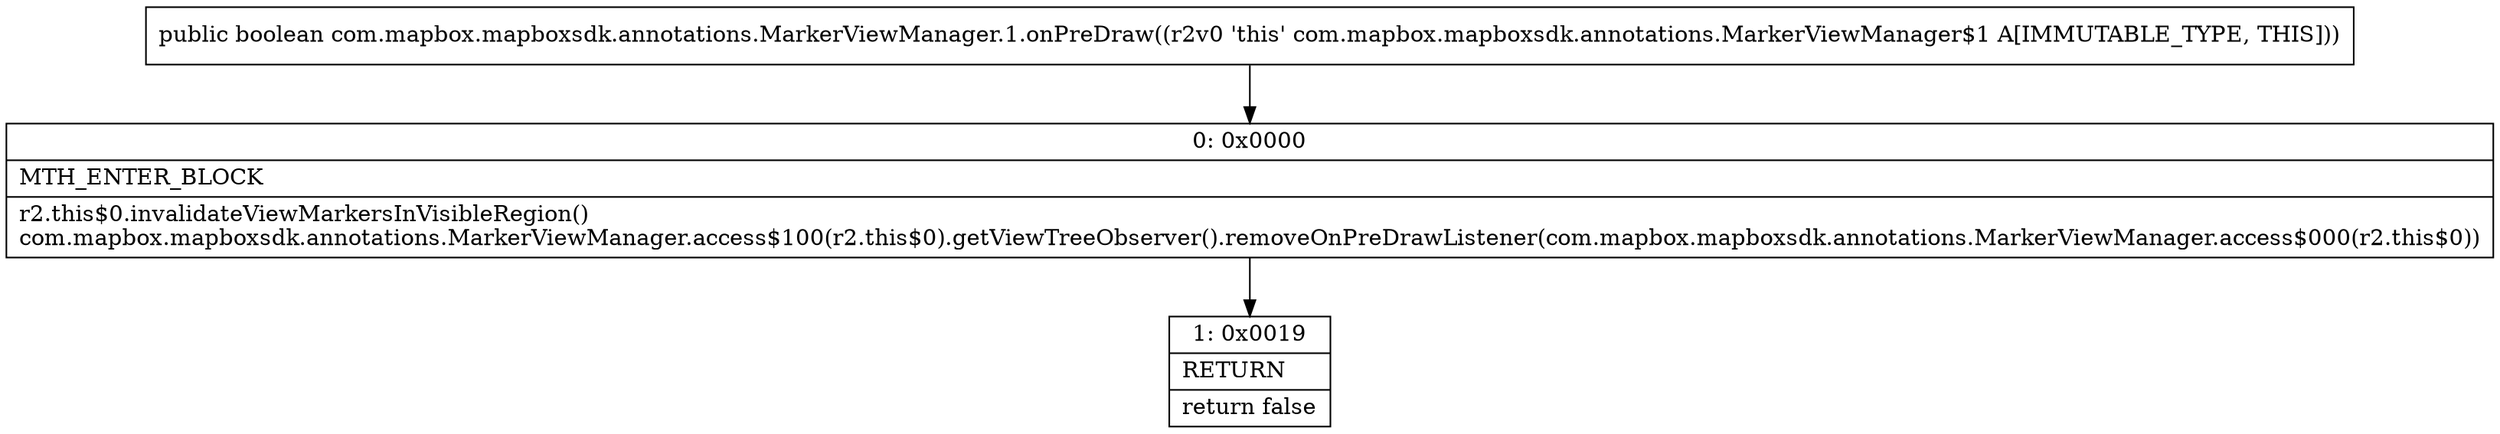 digraph "CFG forcom.mapbox.mapboxsdk.annotations.MarkerViewManager.1.onPreDraw()Z" {
Node_0 [shape=record,label="{0\:\ 0x0000|MTH_ENTER_BLOCK\l|r2.this$0.invalidateViewMarkersInVisibleRegion()\lcom.mapbox.mapboxsdk.annotations.MarkerViewManager.access$100(r2.this$0).getViewTreeObserver().removeOnPreDrawListener(com.mapbox.mapboxsdk.annotations.MarkerViewManager.access$000(r2.this$0))\l}"];
Node_1 [shape=record,label="{1\:\ 0x0019|RETURN\l|return false\l}"];
MethodNode[shape=record,label="{public boolean com.mapbox.mapboxsdk.annotations.MarkerViewManager.1.onPreDraw((r2v0 'this' com.mapbox.mapboxsdk.annotations.MarkerViewManager$1 A[IMMUTABLE_TYPE, THIS])) }"];
MethodNode -> Node_0;
Node_0 -> Node_1;
}

